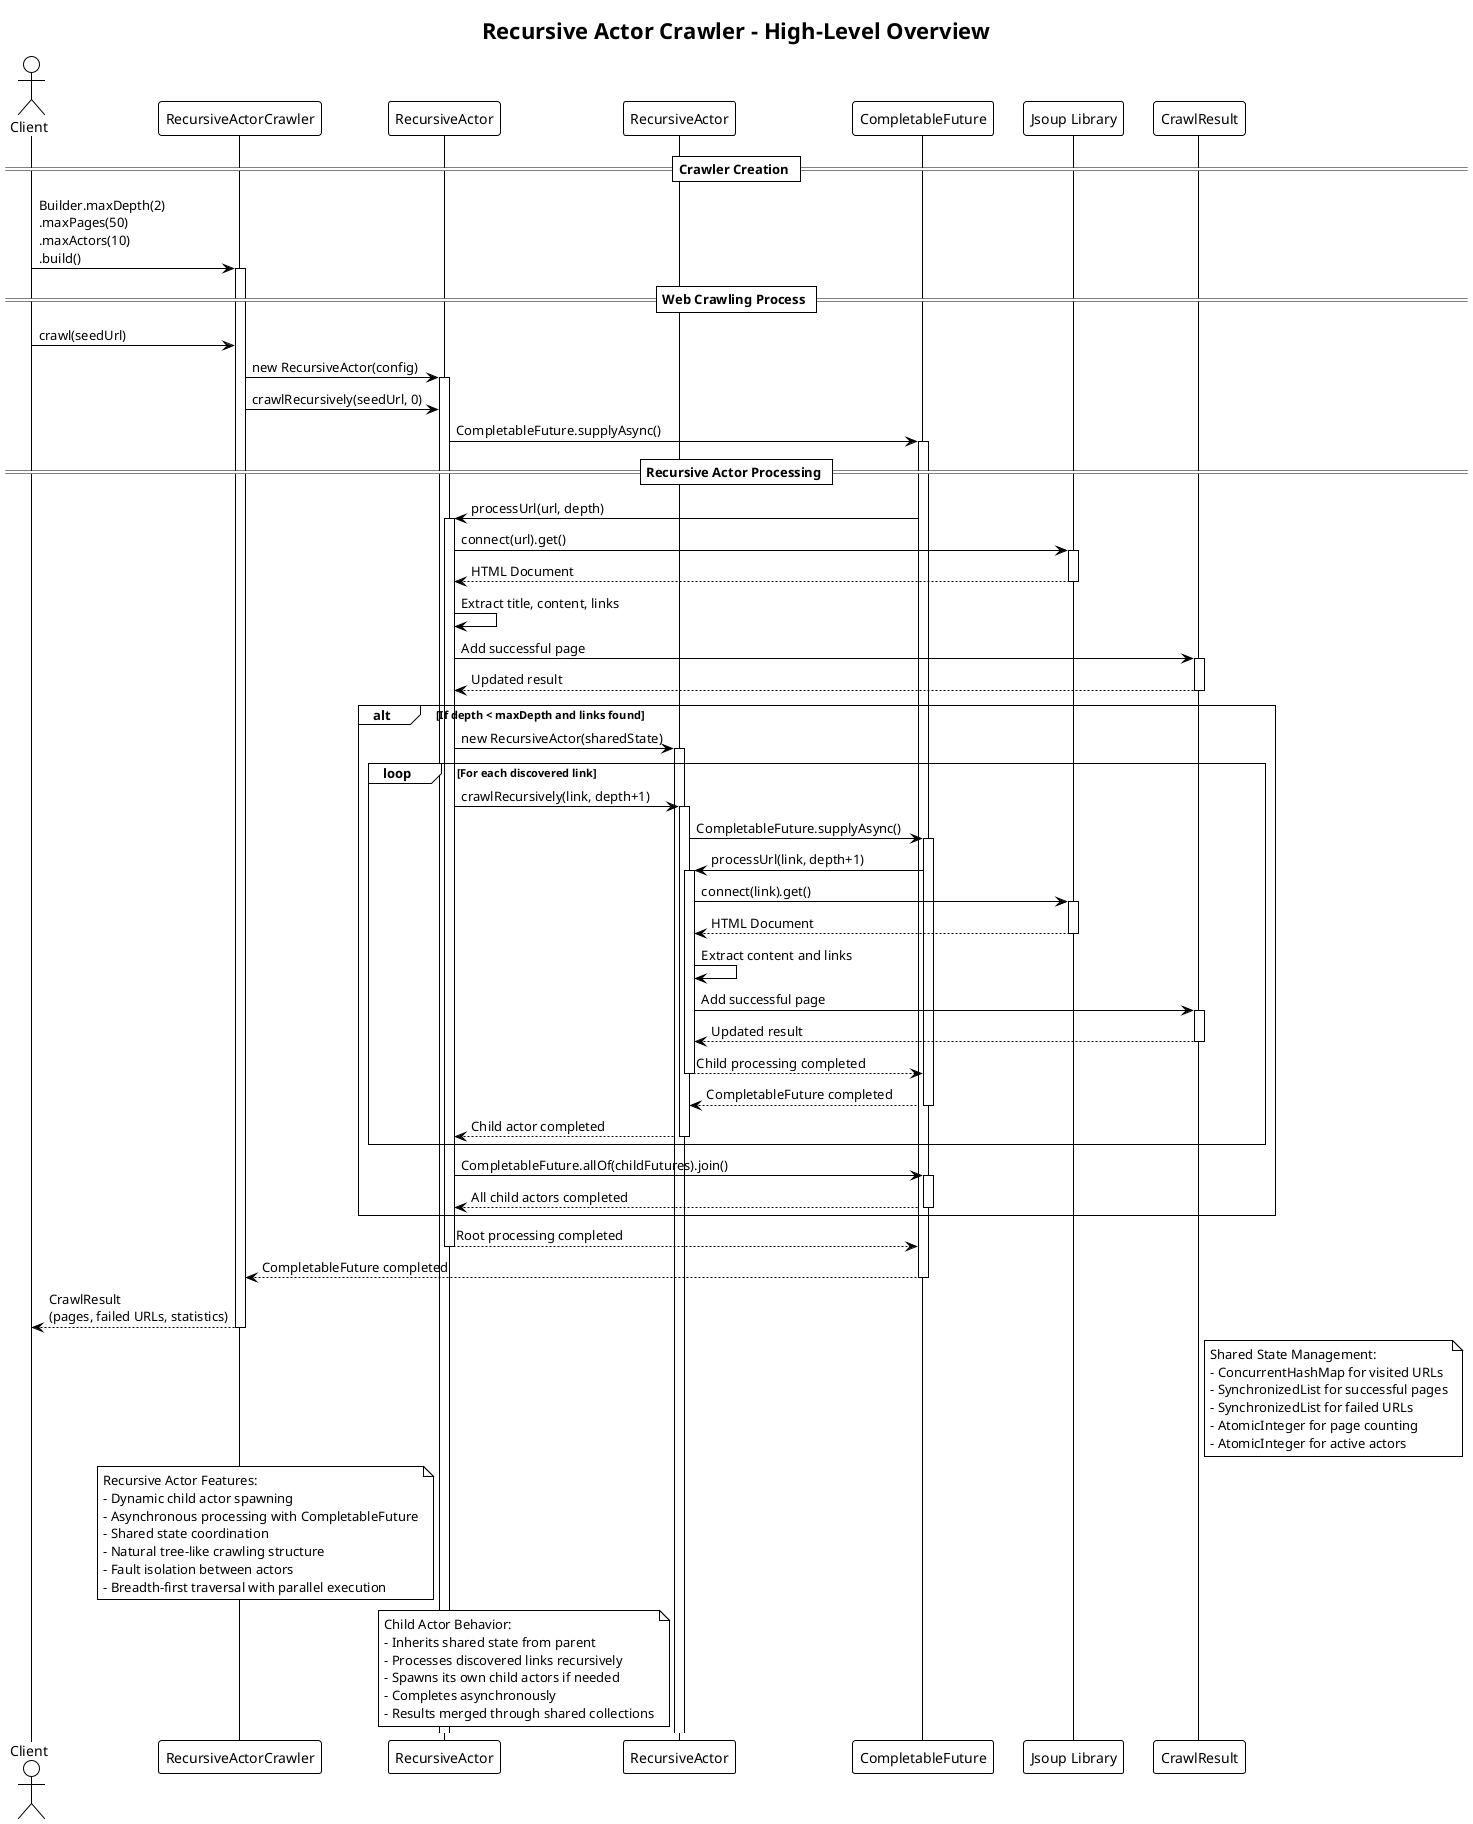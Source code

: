 @startuml
!theme plain
title Recursive Actor Crawler - High-Level Overview

actor "Client" as Client
participant "RecursiveActorCrawler" as Crawler
participant "RecursiveActor" as RootActor
participant "RecursiveActor" as ChildActor
participant "CompletableFuture" as Future
participant "Jsoup Library" as Jsoup
participant "CrawlResult" as Result

== Crawler Creation ==
Client -> Crawler: Builder.maxDepth(2)\n.maxPages(50)\n.maxActors(10)\n.build()
activate Crawler

== Web Crawling Process ==
Client -> Crawler: crawl(seedUrl)

Crawler -> RootActor: new RecursiveActor(config)
activate RootActor

Crawler -> RootActor: crawlRecursively(seedUrl, 0)
RootActor -> Future: CompletableFuture.supplyAsync()
activate Future

== Recursive Actor Processing ==
Future -> RootActor: processUrl(url, depth)
activate RootActor

RootActor -> Jsoup: connect(url).get()
activate Jsoup
Jsoup --> RootActor: HTML Document
deactivate Jsoup

RootActor -> RootActor: Extract title, content, links
RootActor -> Result: Add successful page
activate Result
Result --> RootActor: Updated result
deactivate Result

alt If depth < maxDepth and links found
RootActor -> ChildActor: new RecursiveActor(sharedState)
activate ChildActor

loop For each discovered link
RootActor -> ChildActor: crawlRecursively(link, depth+1)
activate ChildActor
ChildActor -> Future: CompletableFuture.supplyAsync()
activate Future

Future -> ChildActor: processUrl(link, depth+1)
activate ChildActor

ChildActor -> Jsoup: connect(link).get()
activate Jsoup
Jsoup --> ChildActor: HTML Document
deactivate Jsoup

ChildActor -> ChildActor: Extract content and links
ChildActor -> Result: Add successful page
activate Result
Result --> ChildActor: Updated result
deactivate Result

ChildActor --> Future: Child processing completed
deactivate ChildActor
Future --> ChildActor: CompletableFuture completed
deactivate Future
ChildActor --> RootActor: Child actor completed
deactivate ChildActor
end

RootActor -> Future: CompletableFuture.allOf(childFutures).join()
activate Future
Future --> RootActor: All child actors completed
deactivate Future
end

RootActor --> Future: Root processing completed
deactivate RootActor
Future --> Crawler: CompletableFuture completed
deactivate Future

Crawler --> Client: CrawlResult\n(pages, failed URLs, statistics)
deactivate Crawler

note right of Result
  Shared State Management:
  - ConcurrentHashMap for visited URLs
  - SynchronizedList for successful pages
  - SynchronizedList for failed URLs
  - AtomicInteger for page counting
  - AtomicInteger for active actors
end note

note left of RootActor
  Recursive Actor Features:
  - Dynamic child actor spawning
  - Asynchronous processing with CompletableFuture
  - Shared state coordination
  - Natural tree-like crawling structure
  - Fault isolation between actors
  - Breadth-first traversal with parallel execution
end note

note left of ChildActor
  Child Actor Behavior:
  - Inherits shared state from parent
  - Processes discovered links recursively
  - Spawns its own child actors if needed
  - Completes asynchronously
  - Results merged through shared collections
end note

@enduml
